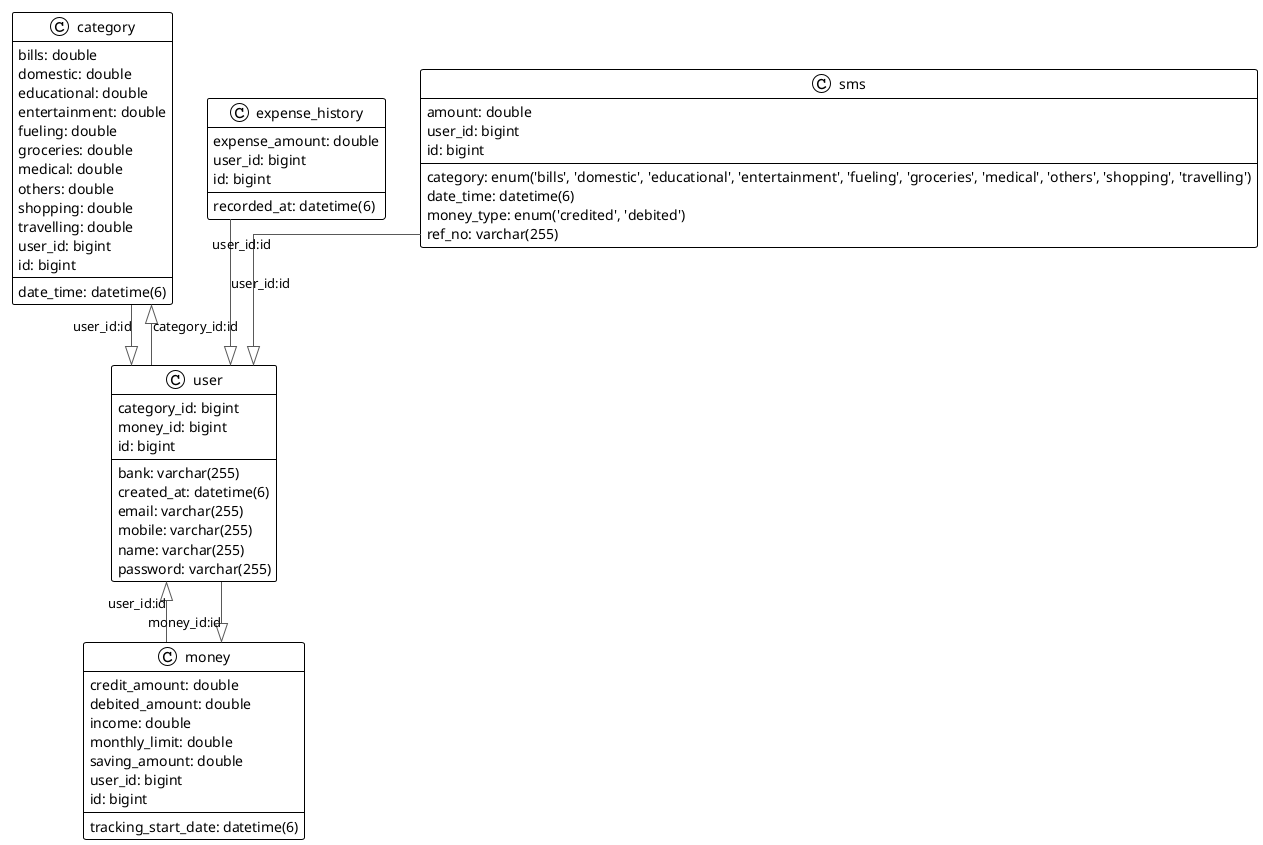 @startuml

!theme plain
top to bottom direction
skinparam linetype ortho

class category {
   bills: double
   date_time: datetime(6)
   domestic: double
   educational: double
   entertainment: double
   fueling: double
   groceries: double
   medical: double
   others: double
   shopping: double
   travelling: double
   user_id: bigint
   id: bigint
}
class expense_history {
   expense_amount: double
   recorded_at: datetime(6)
   user_id: bigint
   id: bigint
}
class money {
   credit_amount: double
   debited_amount: double
   income: double
   monthly_limit: double
   saving_amount: double
   tracking_start_date: datetime(6)
   user_id: bigint
   id: bigint
}
class sms {
   amount: double
   category: enum('bills', 'domestic', 'educational', 'entertainment', 'fueling', 'groceries', 'medical', 'others', 'shopping', 'travelling')
   date_time: datetime(6)
   money_type: enum('credited', 'debited')
   ref_no: varchar(255)
   user_id: bigint
   id: bigint
}
class user {
   bank: varchar(255)
   created_at: datetime(6)
   email: varchar(255)
   mobile: varchar(255)
   name: varchar(255)
   password: varchar(255)
   category_id: bigint
   money_id: bigint
   id: bigint
}

category         -[#595959,plain]-^  user            : "user_id:id"
expense_history  -[#595959,plain]-^  user            : "user_id:id"
money            -[#595959,plain]-^  user            : "user_id:id"
sms              -[#595959,plain]-^  user            : "user_id:id"
user             -[#595959,plain]-^  category        : "category_id:id"
user             -[#595959,plain]-^  money           : "money_id:id"
@enduml
